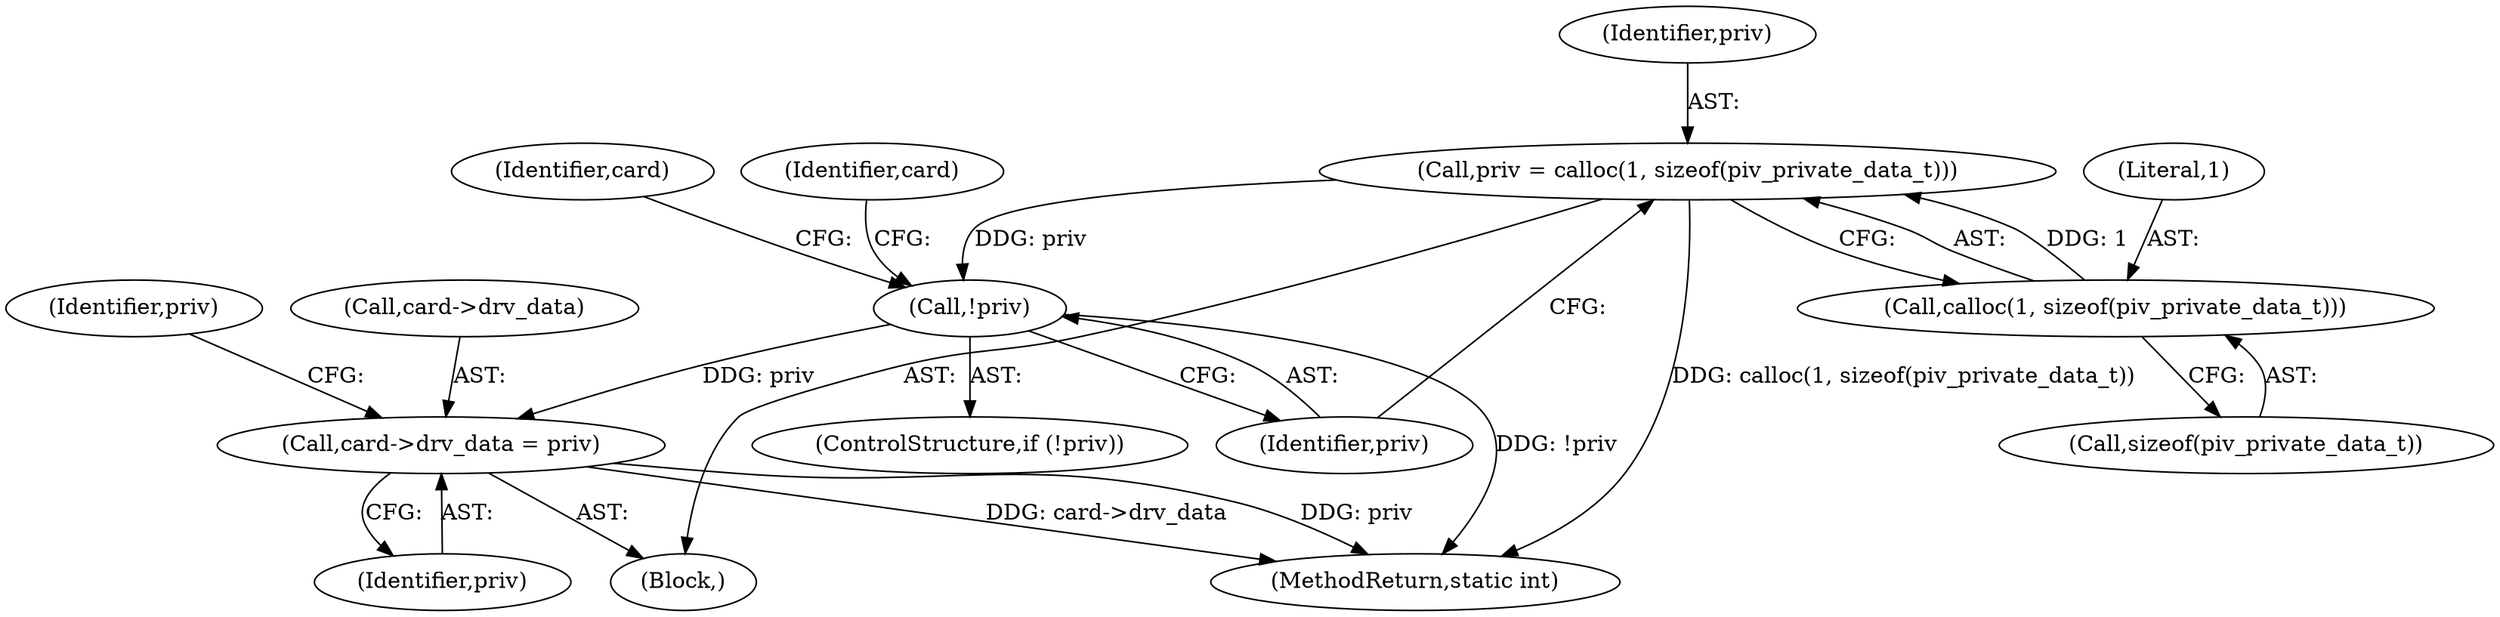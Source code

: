 digraph "0_OpenSC_8fe377e93b4b56060e5bbfb6f3142ceaeca744fa_15@pointer" {
"1000388" [label="(Call,card->drv_data = priv)"];
"1000369" [label="(Call,!priv)"];
"1000362" [label="(Call,priv = calloc(1, sizeof(piv_private_data_t)))"];
"1000364" [label="(Call,calloc(1, sizeof(piv_private_data_t)))"];
"1000369" [label="(Call,!priv)"];
"1000379" [label="(Identifier,card)"];
"1000373" [label="(Identifier,card)"];
"1000395" [label="(Identifier,priv)"];
"1000392" [label="(Identifier,priv)"];
"1000368" [label="(ControlStructure,if (!priv))"];
"1000365" [label="(Literal,1)"];
"1000120" [label="(Block,)"];
"1000370" [label="(Identifier,priv)"];
"1000362" [label="(Call,priv = calloc(1, sizeof(piv_private_data_t)))"];
"1000366" [label="(Call,sizeof(piv_private_data_t))"];
"1000388" [label="(Call,card->drv_data = priv)"];
"1000363" [label="(Identifier,priv)"];
"1000364" [label="(Call,calloc(1, sizeof(piv_private_data_t)))"];
"1000526" [label="(MethodReturn,static int)"];
"1000389" [label="(Call,card->drv_data)"];
"1000388" -> "1000120"  [label="AST: "];
"1000388" -> "1000392"  [label="CFG: "];
"1000389" -> "1000388"  [label="AST: "];
"1000392" -> "1000388"  [label="AST: "];
"1000395" -> "1000388"  [label="CFG: "];
"1000388" -> "1000526"  [label="DDG: card->drv_data"];
"1000388" -> "1000526"  [label="DDG: priv"];
"1000369" -> "1000388"  [label="DDG: priv"];
"1000369" -> "1000368"  [label="AST: "];
"1000369" -> "1000370"  [label="CFG: "];
"1000370" -> "1000369"  [label="AST: "];
"1000373" -> "1000369"  [label="CFG: "];
"1000379" -> "1000369"  [label="CFG: "];
"1000369" -> "1000526"  [label="DDG: !priv"];
"1000362" -> "1000369"  [label="DDG: priv"];
"1000362" -> "1000120"  [label="AST: "];
"1000362" -> "1000364"  [label="CFG: "];
"1000363" -> "1000362"  [label="AST: "];
"1000364" -> "1000362"  [label="AST: "];
"1000370" -> "1000362"  [label="CFG: "];
"1000362" -> "1000526"  [label="DDG: calloc(1, sizeof(piv_private_data_t))"];
"1000364" -> "1000362"  [label="DDG: 1"];
"1000364" -> "1000366"  [label="CFG: "];
"1000365" -> "1000364"  [label="AST: "];
"1000366" -> "1000364"  [label="AST: "];
}

